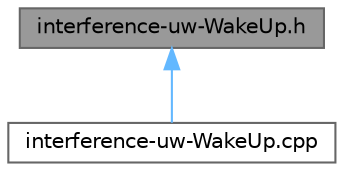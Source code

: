 digraph "interference-uw-WakeUp.h"
{
 // LATEX_PDF_SIZE
  bgcolor="transparent";
  edge [fontname=Helvetica,fontsize=10,labelfontname=Helvetica,labelfontsize=10];
  node [fontname=Helvetica,fontsize=10,shape=box,height=0.2,width=0.4];
  Node1 [id="Node000001",label="interference-uw-WakeUp.h",height=0.2,width=0.4,color="gray40", fillcolor="grey60", style="filled", fontcolor="black",tooltip="Provides the declaration of the inteference model for the Tone channel."];
  Node1 -> Node2 [id="edge1_Node000001_Node000002",dir="back",color="steelblue1",style="solid",tooltip=" "];
  Node2 [id="Node000002",label="interference-uw-WakeUp.cpp",height=0.2,width=0.4,color="grey40", fillcolor="white", style="filled",URL="$interference-uw-WakeUp_8cpp.html",tooltip="Provides the implementations of the inteference model for the Tone channel."];
}
